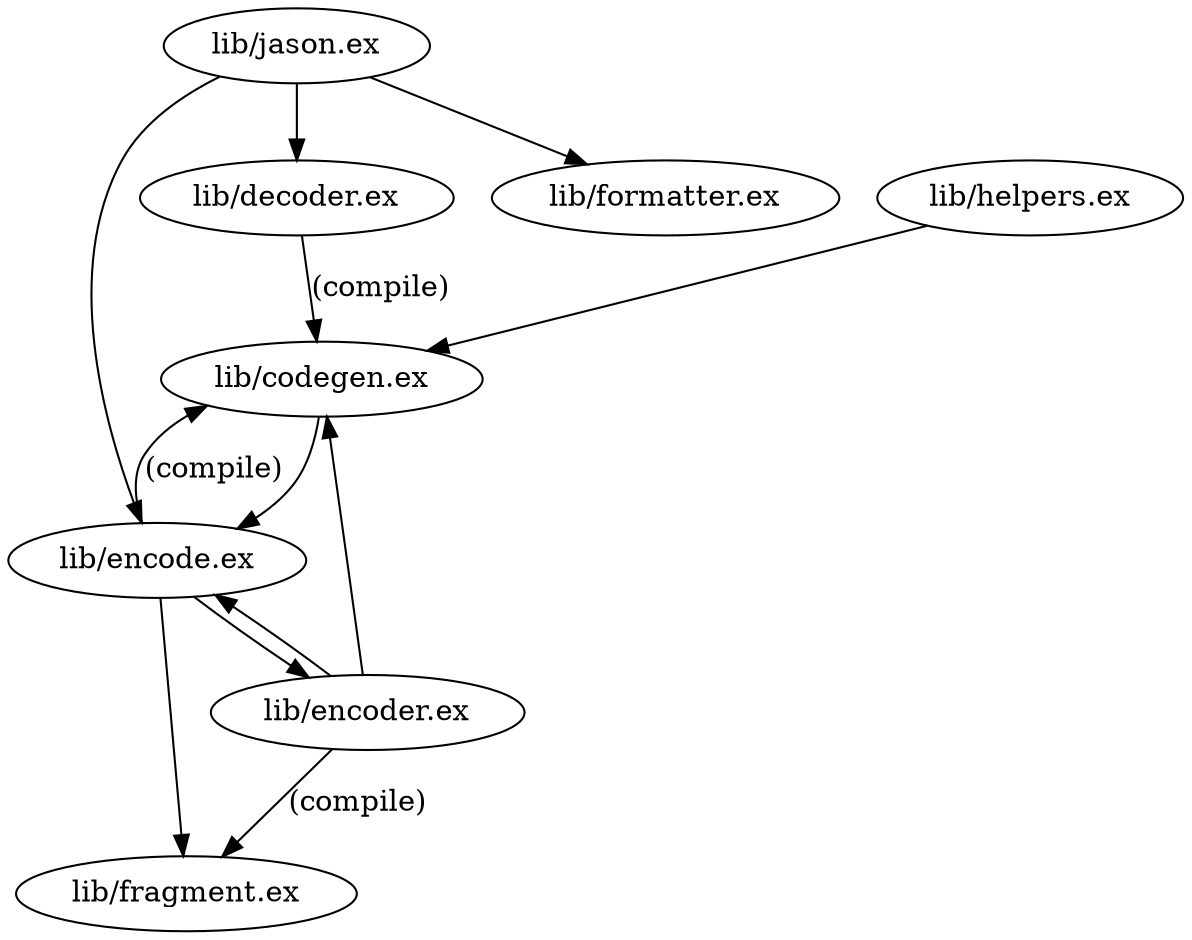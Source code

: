 digraph "Jason" {
  "lib/codegen.ex"
  "lib/codegen.ex" -> "lib/encode.ex"
  "lib/encode.ex" -> "lib/codegen.ex" [label="(compile)"]
  "lib/encode.ex" -> "lib/encoder.ex"
  "lib/encoder.ex" -> "lib/codegen.ex"
  "lib/encoder.ex" -> "lib/encode.ex"
  "lib/encoder.ex" -> "lib/fragment.ex" [label="(compile)"]
  "lib/encode.ex" -> "lib/fragment.ex"
  "lib/decoder.ex"
  "lib/decoder.ex" -> "lib/codegen.ex" [label="(compile)"]
  "lib/encode.ex"
  "lib/encoder.ex"
  "lib/formatter.ex"
  "lib/fragment.ex"
  "lib/helpers.ex"
  "lib/helpers.ex" -> "lib/codegen.ex"
  "lib/jason.ex"
  "lib/jason.ex" -> "lib/decoder.ex"
  "lib/jason.ex" -> "lib/encode.ex"
  "lib/jason.ex" -> "lib/formatter.ex"
}
